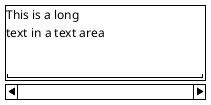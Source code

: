@startsalt
{S-
    This is a long
    text in a text area
    .
    "                        "
}
@endsalt